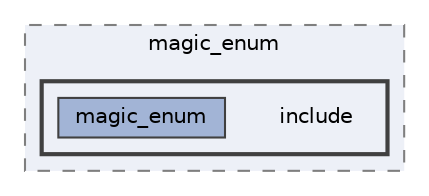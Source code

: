 digraph "external/magic_enum/include"
{
 // LATEX_PDF_SIZE
  bgcolor="transparent";
  edge [fontname=Helvetica,fontsize=10,labelfontname=Helvetica,labelfontsize=10];
  node [fontname=Helvetica,fontsize=10,shape=box,height=0.2,width=0.4];
  compound=true
  subgraph clusterdir_af2dcfa1926f5a7bd23e7db2644d2a44 {
    graph [ bgcolor="#edf0f7", pencolor="grey50", label="magic_enum", fontname=Helvetica,fontsize=10 style="filled,dashed", URL="dir_af2dcfa1926f5a7bd23e7db2644d2a44.html",tooltip=""]
  subgraph clusterdir_c01ef6437100aaa270cd7a687192904b {
    graph [ bgcolor="#edf0f7", pencolor="grey25", label="", fontname=Helvetica,fontsize=10 style="filled,bold", URL="dir_c01ef6437100aaa270cd7a687192904b.html",tooltip=""]
    dir_c01ef6437100aaa270cd7a687192904b [shape=plaintext, label="include"];
  dir_6ba77d0fb72cfae184d56dc2e2341121 [label="magic_enum", fillcolor="#a2b4d6", color="grey25", style="filled", URL="dir_6ba77d0fb72cfae184d56dc2e2341121.html",tooltip=""];
  }
  }
}

